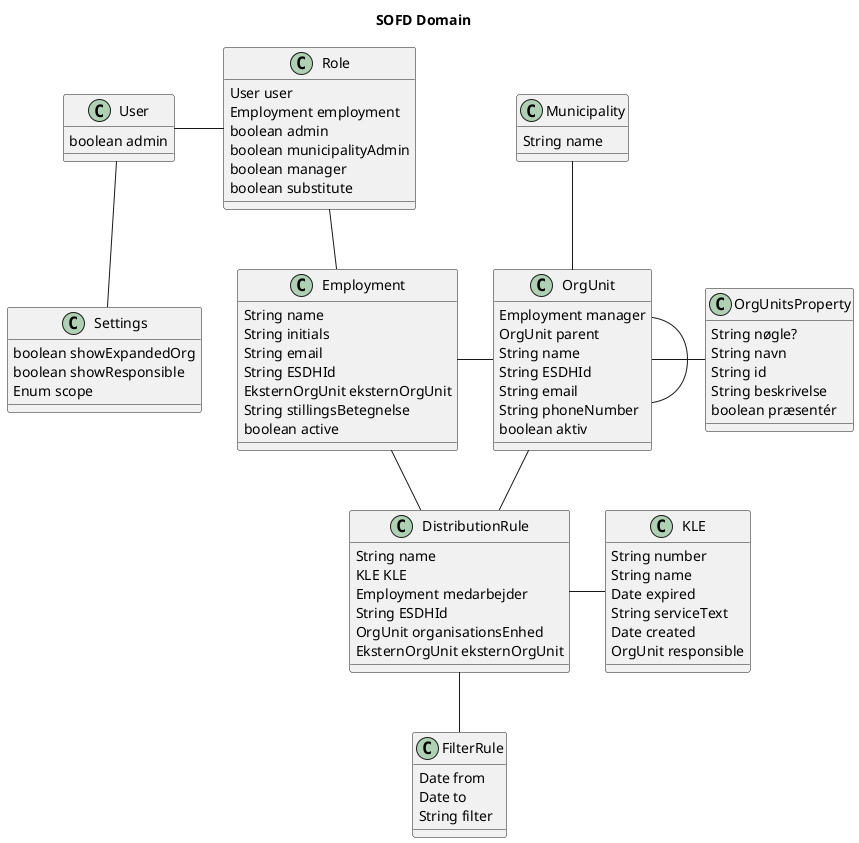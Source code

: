 @startuml
title SOFD Domain

class User {
  boolean admin
}

class Role {
  User user
  Employment employment
  boolean admin
  boolean municipalityAdmin
  boolean manager
  boolean substitute
}

class Municipality {
  String name
}

class FilterRule {
  Date from
  Date to
  String filter
}

class KLE {
  String number
  String name
  Date expired
  String serviceText
  Date created
  OrgUnit responsible
}

class OrgUnitsProperty {
  String nøgle?
  String navn
  String id
  String beskrivelse
  boolean præsentér
}

class DistributionRule {
  String name
  KLE KLE
  Employment medarbejder
  String ESDHId
  OrgUnit organisationsEnhed
  EksternOrgUnit eksternOrgUnit
}

class Employment {
  String name
  String initials
  String email
  String ESDHId
  EksternOrgUnit eksternOrgUnit
  String stillingsBetegnelse
  boolean active
}

class OrgUnit {
  Employment manager
  OrgUnit parent
  String name
  String ESDHId
  String email
  String phoneNumber
  boolean aktiv
  
}

class Settings {
  boolean showExpandedOrg
  boolean showResponsible
  Enum scope
}

Role -- Employment
User - Role
Municipality -- OrgUnit
OrgUnit - OrgUnit
OrgUnit - OrgUnitsProperty
OrgUnit -- DistributionRule
Employment -- DistributionRule
DistributionRule - KLE
User -- Settings
Employment - OrgUnit
DistributionRule -- FilterRule

@enduml
